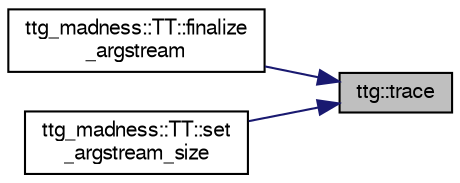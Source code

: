 digraph "ttg::trace"
{
 // LATEX_PDF_SIZE
  edge [fontname="FreeSans",fontsize="10",labelfontname="FreeSans",labelfontsize="10"];
  node [fontname="FreeSans",fontsize="10",shape=record];
  rankdir="RL";
  Node1 [label="ttg::trace",height=0.2,width=0.4,color="black", fillcolor="grey75", style="filled", fontcolor="black",tooltip=" "];
  Node1 -> Node2 [dir="back",color="midnightblue",fontsize="10",style="solid",fontname="FreeSans"];
  Node2 [label="ttg_madness::TT::finalize\l_argstream",height=0.2,width=0.4,color="black", fillcolor="white", style="filled",URL="$classttg__madness_1_1_t_t.html#a1401775201b8605f07f5148d0b4725c9",tooltip="finalizes stream for input i"];
  Node1 -> Node3 [dir="back",color="midnightblue",fontsize="10",style="solid",fontname="FreeSans"];
  Node3 [label="ttg_madness::TT::set\l_argstream_size",height=0.2,width=0.4,color="black", fillcolor="white", style="filled",URL="$classttg__madness_1_1_t_t.html#a9e535c7f92491bcea5fdefc55110a1f3",tooltip=" "];
}
